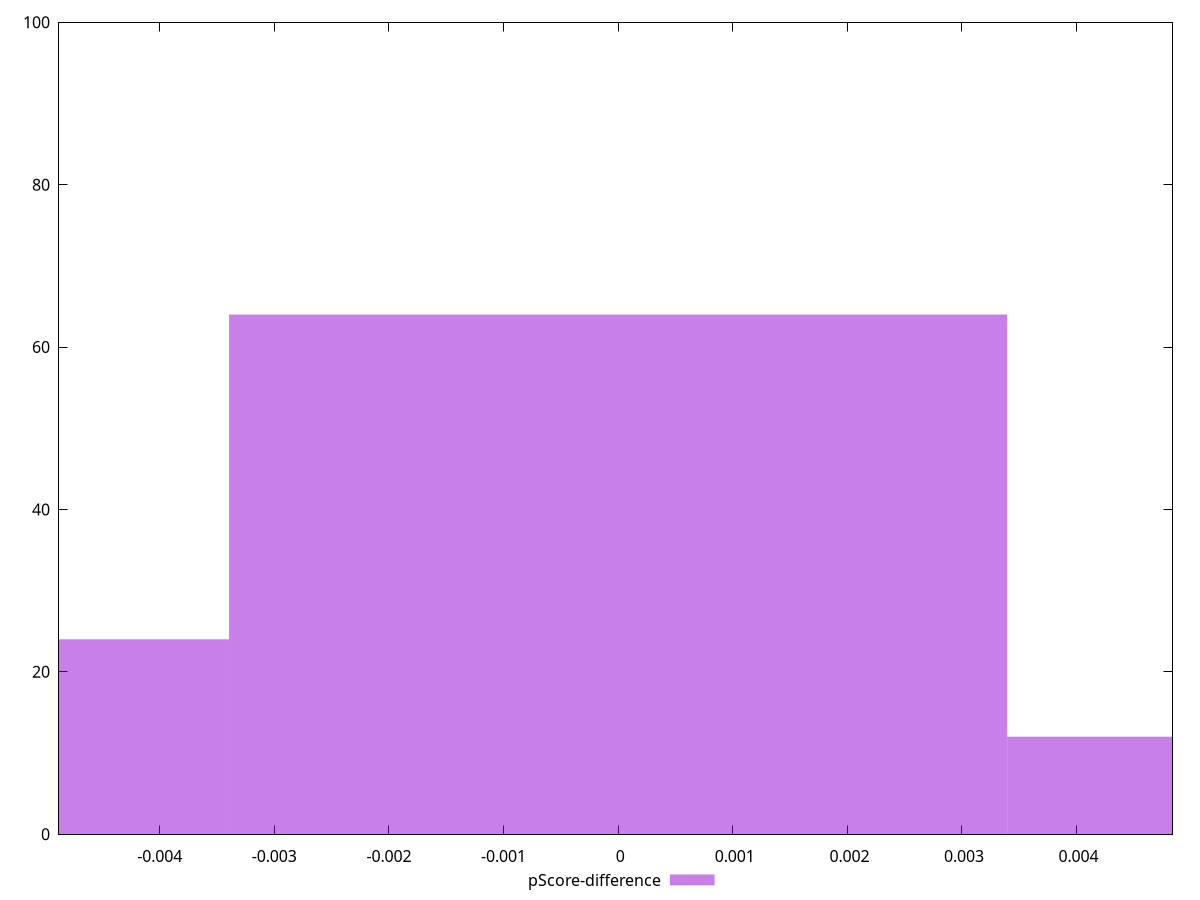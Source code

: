 reset

$pScoreDifference <<EOF
-0.006789265527057923 24
0 64
0.006789265527057923 12
EOF

set key outside below
set boxwidth 0.006789265527057923
set xrange [-0.004878363408626019:0.004836559705723165]
set yrange [0:100]
set trange [0:100]
set style fill transparent solid 0.5 noborder
set terminal svg size 640, 490 enhanced background rgb 'white'
set output "reprap/first-cpu-idle/samples/pages+cached+noexternal/pScore-difference/histogram.svg"

plot $pScoreDifference title "pScore-difference" with boxes

reset
